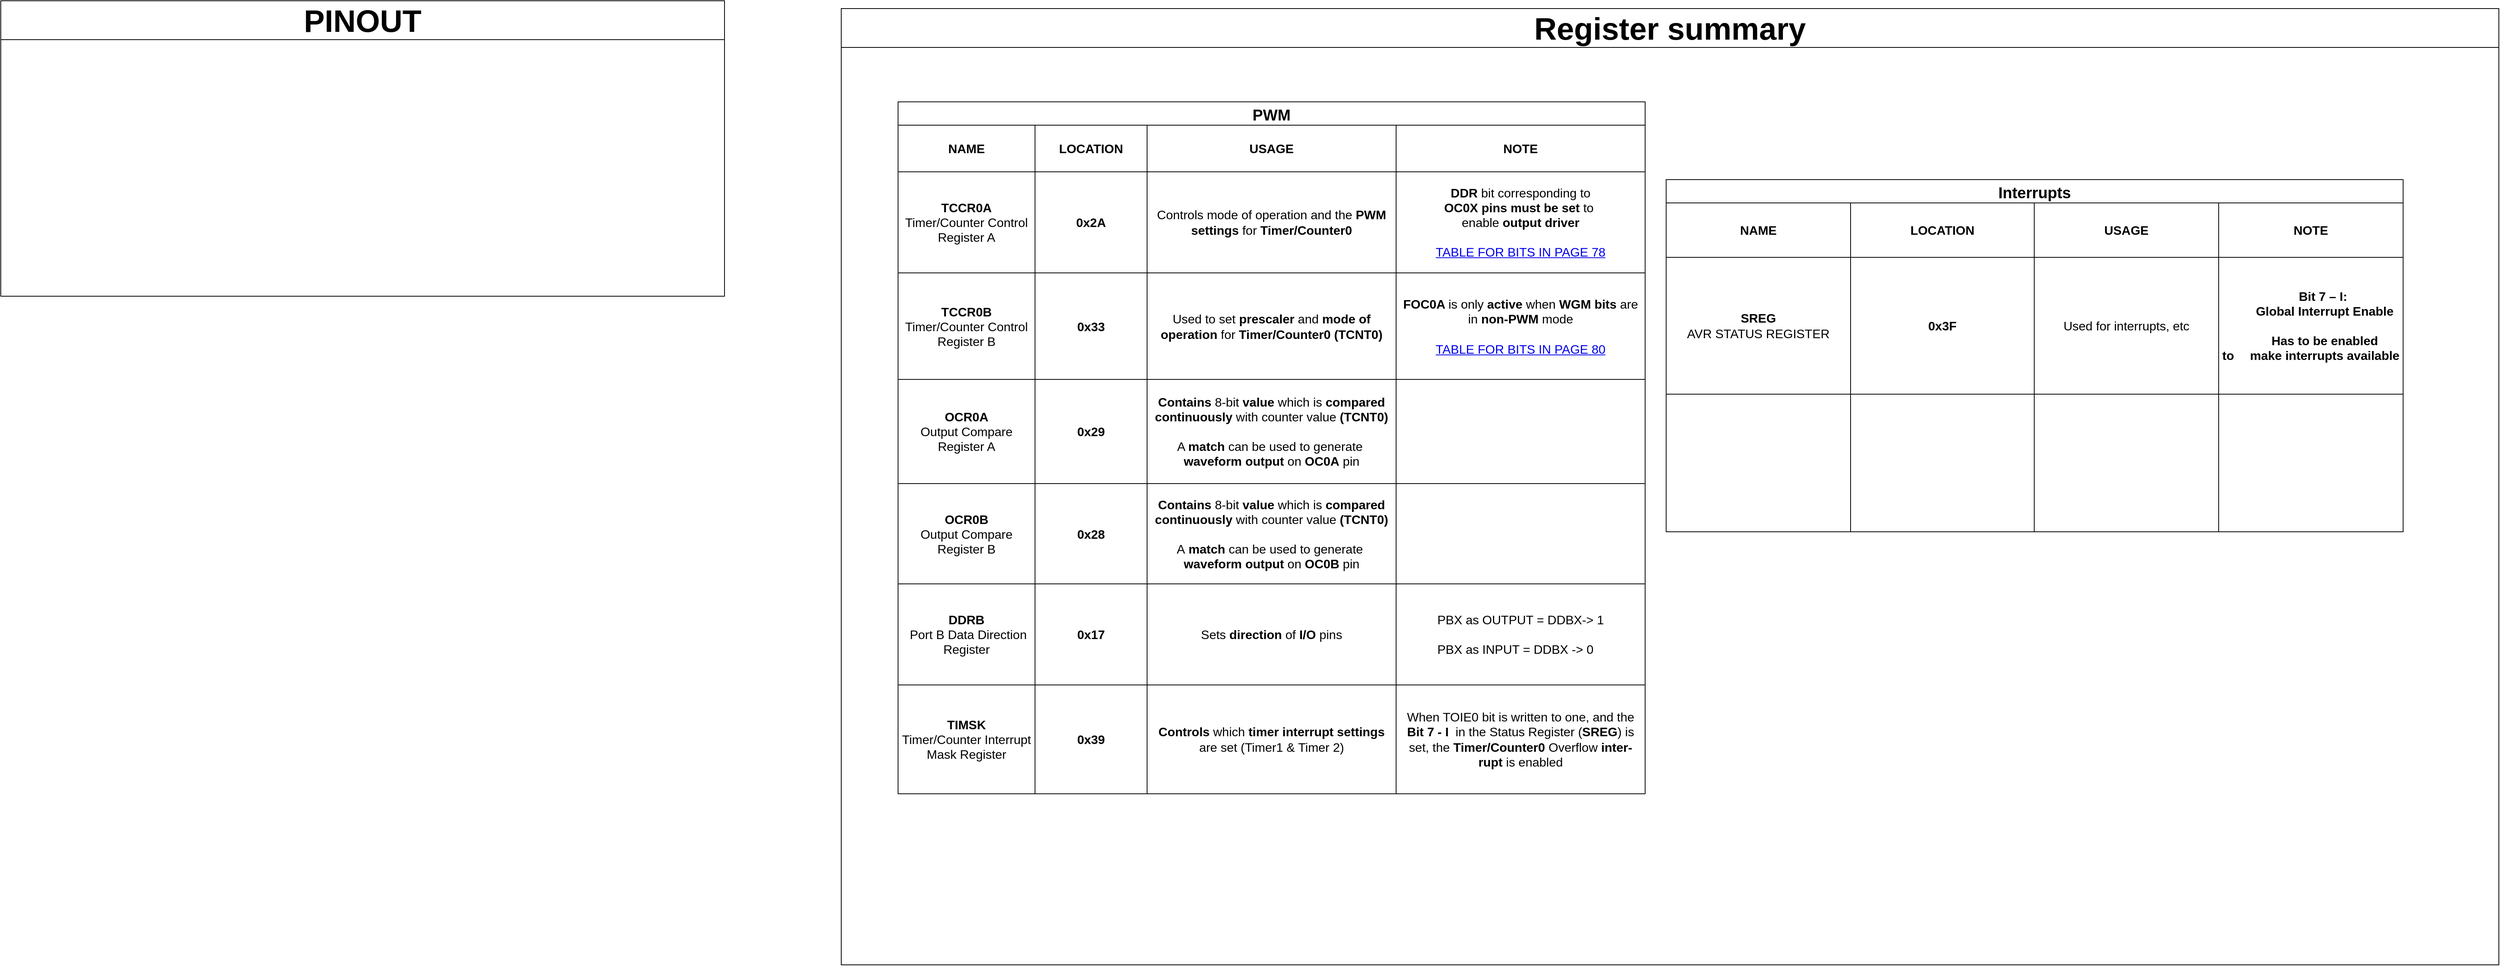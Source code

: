<mxfile version="24.2.5" type="device">
  <diagram name="Page-1" id="a0jS4JNtIEDPP44BJB1p">
    <mxGraphModel dx="4435" dy="2210" grid="1" gridSize="10" guides="1" tooltips="1" connect="1" arrows="1" fold="1" page="1" pageScale="1" pageWidth="850" pageHeight="1100" math="0" shadow="0">
      <root>
        <mxCell id="0" />
        <mxCell id="1" parent="0" />
        <mxCell id="2vZpRQyD-bLTWdRBU0NQ-22" value="&lt;font style=&quot;font-size: 40px;&quot;&gt;PINOUT&lt;/font&gt;" style="swimlane;whiteSpace=wrap;html=1;startSize=50;" parent="1" vertex="1">
          <mxGeometry x="-760" y="270" width="930" height="380" as="geometry" />
        </mxCell>
        <mxCell id="2vZpRQyD-bLTWdRBU0NQ-23" value="" style="shape=image;verticalLabelPosition=bottom;labelBackgroundColor=default;verticalAlign=top;aspect=fixed;imageAspect=0;image=https://www.elprocus.com/wp-content/uploads/ATtiny85-Pin-Diagram.jpg;" parent="2vZpRQyD-bLTWdRBU0NQ-22" vertex="1">
          <mxGeometry x="590" y="99.5" width="256" height="201" as="geometry" />
        </mxCell>
        <mxCell id="2vZpRQyD-bLTWdRBU0NQ-24" value="" style="shape=image;verticalLabelPosition=bottom;labelBackgroundColor=default;verticalAlign=top;aspect=fixed;imageAspect=0;image=https://components101.com/sites/default/files/component_pin/ATtiny85-Pinout.png;strokeColor=#EEFF00;" parent="2vZpRQyD-bLTWdRBU0NQ-22" vertex="1">
          <mxGeometry x="40" y="70" width="518.52" height="280" as="geometry" />
        </mxCell>
        <mxCell id="DaB2HIIciBybmPQQ-fFW-1" value="&lt;span style=&quot;font-size: 40px;&quot;&gt;Register summary&lt;/span&gt;" style="swimlane;whiteSpace=wrap;html=1;startSize=50;" parent="1" vertex="1">
          <mxGeometry x="320" y="280" width="2130" height="1230" as="geometry" />
        </mxCell>
        <mxCell id="DaB2HIIciBybmPQQ-fFW-2" value="PWM" style="shape=table;startSize=30;container=1;collapsible=0;childLayout=tableLayout;strokeColor=default;fontSize=20;fontStyle=1;" parent="DaB2HIIciBybmPQQ-fFW-1" vertex="1">
          <mxGeometry x="73" y="120" width="960" height="890" as="geometry" />
        </mxCell>
        <mxCell id="KDzA6Qns6IpdS28s758T-21" style="shape=tableRow;horizontal=0;startSize=0;swimlaneHead=0;swimlaneBody=0;strokeColor=inherit;top=0;left=0;bottom=0;right=0;collapsible=0;dropTarget=0;fillColor=none;points=[[0,0.5],[1,0.5]];portConstraint=eastwest;fontSize=16;" vertex="1" parent="DaB2HIIciBybmPQQ-fFW-2">
          <mxGeometry y="30" width="960" height="60" as="geometry" />
        </mxCell>
        <mxCell id="KDzA6Qns6IpdS28s758T-22" value="&lt;b&gt;NAME&lt;/b&gt;" style="shape=partialRectangle;html=1;whiteSpace=wrap;connectable=0;strokeColor=inherit;overflow=hidden;fillColor=none;top=0;left=0;bottom=0;right=0;pointerEvents=1;fontSize=16;" vertex="1" parent="KDzA6Qns6IpdS28s758T-21">
          <mxGeometry width="176" height="60" as="geometry">
            <mxRectangle width="176" height="60" as="alternateBounds" />
          </mxGeometry>
        </mxCell>
        <mxCell id="KDzA6Qns6IpdS28s758T-23" value="&lt;b&gt;LOCATION&lt;/b&gt;" style="shape=partialRectangle;html=1;whiteSpace=wrap;connectable=0;strokeColor=inherit;overflow=hidden;fillColor=none;top=0;left=0;bottom=0;right=0;pointerEvents=1;fontSize=16;" vertex="1" parent="KDzA6Qns6IpdS28s758T-21">
          <mxGeometry x="176" width="144" height="60" as="geometry">
            <mxRectangle width="144" height="60" as="alternateBounds" />
          </mxGeometry>
        </mxCell>
        <mxCell id="KDzA6Qns6IpdS28s758T-24" value="&lt;b&gt;USAGE&lt;/b&gt;" style="shape=partialRectangle;html=1;whiteSpace=wrap;connectable=0;strokeColor=inherit;overflow=hidden;fillColor=none;top=0;left=0;bottom=0;right=0;pointerEvents=1;fontSize=16;" vertex="1" parent="KDzA6Qns6IpdS28s758T-21">
          <mxGeometry x="320" width="320" height="60" as="geometry">
            <mxRectangle width="320" height="60" as="alternateBounds" />
          </mxGeometry>
        </mxCell>
        <mxCell id="KDzA6Qns6IpdS28s758T-45" value="&lt;b&gt;NOTE&lt;/b&gt;" style="shape=partialRectangle;html=1;whiteSpace=wrap;connectable=0;strokeColor=inherit;overflow=hidden;fillColor=none;top=0;left=0;bottom=0;right=0;pointerEvents=1;fontSize=16;" vertex="1" parent="KDzA6Qns6IpdS28s758T-21">
          <mxGeometry x="640" width="320" height="60" as="geometry">
            <mxRectangle width="320" height="60" as="alternateBounds" />
          </mxGeometry>
        </mxCell>
        <mxCell id="KDzA6Qns6IpdS28s758T-9" style="shape=tableRow;horizontal=0;startSize=0;swimlaneHead=0;swimlaneBody=0;strokeColor=inherit;top=0;left=0;bottom=0;right=0;collapsible=0;dropTarget=0;fillColor=none;points=[[0,0.5],[1,0.5]];portConstraint=eastwest;fontSize=16;" vertex="1" parent="DaB2HIIciBybmPQQ-fFW-2">
          <mxGeometry y="90" width="960" height="130" as="geometry" />
        </mxCell>
        <mxCell id="KDzA6Qns6IpdS28s758T-10" value="&lt;b&gt;TCCR0A&lt;/b&gt;&lt;div&gt;Timer/Counter Control Register A&lt;br&gt;&lt;/div&gt;" style="shape=partialRectangle;html=1;whiteSpace=wrap;connectable=0;strokeColor=inherit;overflow=hidden;fillColor=none;top=0;left=0;bottom=0;right=0;pointerEvents=1;fontSize=16;" vertex="1" parent="KDzA6Qns6IpdS28s758T-9">
          <mxGeometry width="176" height="130" as="geometry">
            <mxRectangle width="176" height="130" as="alternateBounds" />
          </mxGeometry>
        </mxCell>
        <mxCell id="KDzA6Qns6IpdS28s758T-11" value="&lt;b&gt;0x2A&lt;/b&gt;" style="shape=partialRectangle;html=1;whiteSpace=wrap;connectable=0;strokeColor=inherit;overflow=hidden;fillColor=none;top=0;left=0;bottom=0;right=0;pointerEvents=1;fontSize=16;" vertex="1" parent="KDzA6Qns6IpdS28s758T-9">
          <mxGeometry x="176" width="144" height="130" as="geometry">
            <mxRectangle width="144" height="130" as="alternateBounds" />
          </mxGeometry>
        </mxCell>
        <mxCell id="KDzA6Qns6IpdS28s758T-12" value="Controls mode of operation and the &lt;b&gt;PWM settings&lt;/b&gt; for &lt;b&gt;Timer/Counter0&lt;/b&gt;" style="shape=partialRectangle;html=1;whiteSpace=wrap;connectable=0;strokeColor=inherit;overflow=hidden;fillColor=none;top=0;left=0;bottom=0;right=0;pointerEvents=1;fontSize=16;" vertex="1" parent="KDzA6Qns6IpdS28s758T-9">
          <mxGeometry x="320" width="320" height="130" as="geometry">
            <mxRectangle width="320" height="130" as="alternateBounds" />
          </mxGeometry>
        </mxCell>
        <mxCell id="KDzA6Qns6IpdS28s758T-46" value="&lt;div&gt;&lt;b&gt;DDR &lt;/b&gt;bit corresponding to&lt;/div&gt;&lt;div&gt;&lt;b&gt;OC0X pins must be set &lt;/b&gt;to&amp;nbsp;&lt;/div&gt;&lt;div&gt;enable &lt;b&gt;output driver&lt;/b&gt;&lt;/div&gt;&lt;div&gt;&lt;b&gt;&lt;br&gt;&lt;/b&gt;&lt;/div&gt;&lt;div&gt;&lt;a href=&quot;http://ww1.microchip.com/downloads/en/DeviceDoc/Atmel-2586-AVR-8-bit-Microcontroller-ATtiny25-ATtiny45-ATtiny85_Datasheet.pdf&quot;&gt;TABLE FOR BITS IN PAGE 78&lt;/a&gt;&lt;/div&gt;" style="shape=partialRectangle;html=1;whiteSpace=wrap;connectable=0;strokeColor=inherit;overflow=hidden;fillColor=none;top=0;left=0;bottom=0;right=0;pointerEvents=1;fontSize=16;" vertex="1" parent="KDzA6Qns6IpdS28s758T-9">
          <mxGeometry x="640" width="320" height="130" as="geometry">
            <mxRectangle width="320" height="130" as="alternateBounds" />
          </mxGeometry>
        </mxCell>
        <mxCell id="DaB2HIIciBybmPQQ-fFW-3" value="" style="shape=tableRow;horizontal=0;startSize=0;swimlaneHead=0;swimlaneBody=0;strokeColor=inherit;top=0;left=0;bottom=0;right=0;collapsible=0;dropTarget=0;fillColor=none;points=[[0,0.5],[1,0.5]];portConstraint=eastwest;fontSize=16;" parent="DaB2HIIciBybmPQQ-fFW-2" vertex="1">
          <mxGeometry y="220" width="960" height="137" as="geometry" />
        </mxCell>
        <mxCell id="DaB2HIIciBybmPQQ-fFW-4" value="&lt;b&gt;TCCR0B&lt;/b&gt;&lt;div&gt;Timer/Counter Control Register B&lt;br&gt;&lt;/div&gt;" style="shape=partialRectangle;html=1;whiteSpace=wrap;connectable=0;strokeColor=inherit;overflow=hidden;fillColor=none;top=0;left=0;bottom=0;right=0;pointerEvents=1;fontSize=16;" parent="DaB2HIIciBybmPQQ-fFW-3" vertex="1">
          <mxGeometry width="176" height="137" as="geometry">
            <mxRectangle width="176" height="137" as="alternateBounds" />
          </mxGeometry>
        </mxCell>
        <mxCell id="DaB2HIIciBybmPQQ-fFW-5" value="&lt;b&gt;0x33&lt;/b&gt;" style="shape=partialRectangle;html=1;whiteSpace=wrap;connectable=0;strokeColor=inherit;overflow=hidden;fillColor=none;top=0;left=0;bottom=0;right=0;pointerEvents=1;fontSize=16;" parent="DaB2HIIciBybmPQQ-fFW-3" vertex="1">
          <mxGeometry x="176" width="144" height="137" as="geometry">
            <mxRectangle width="144" height="137" as="alternateBounds" />
          </mxGeometry>
        </mxCell>
        <mxCell id="DaB2HIIciBybmPQQ-fFW-6" value="Used to set &lt;b&gt;prescaler&lt;/b&gt; and &lt;b&gt;mode of operation&lt;/b&gt; for &lt;b&gt;Timer/Counter0 (TCNT0)&lt;/b&gt;" style="shape=partialRectangle;html=1;whiteSpace=wrap;connectable=0;strokeColor=inherit;overflow=hidden;fillColor=none;top=0;left=0;bottom=0;right=0;pointerEvents=1;fontSize=16;" parent="DaB2HIIciBybmPQQ-fFW-3" vertex="1">
          <mxGeometry x="320" width="320" height="137" as="geometry">
            <mxRectangle width="320" height="137" as="alternateBounds" />
          </mxGeometry>
        </mxCell>
        <mxCell id="KDzA6Qns6IpdS28s758T-47" value="&lt;b&gt;FOC0A &lt;/b&gt;is only &lt;b&gt;active &lt;/b&gt;when &lt;b&gt;WGM bits &lt;/b&gt;are in &lt;b&gt;non-PWM&lt;/b&gt; mode&lt;div&gt;&lt;br&gt;&lt;/div&gt;&lt;div&gt;&lt;a href=&quot;data:page/id,a0jS4JNtIEDPP44BJB1p&quot;&gt;TABLE FOR BITS IN PAGE 80&lt;/a&gt;&lt;/div&gt;" style="shape=partialRectangle;html=1;whiteSpace=wrap;connectable=0;strokeColor=inherit;overflow=hidden;fillColor=none;top=0;left=0;bottom=0;right=0;pointerEvents=1;fontSize=16;" vertex="1" parent="DaB2HIIciBybmPQQ-fFW-3">
          <mxGeometry x="640" width="320" height="137" as="geometry">
            <mxRectangle width="320" height="137" as="alternateBounds" />
          </mxGeometry>
        </mxCell>
        <mxCell id="DaB2HIIciBybmPQQ-fFW-7" value="" style="shape=tableRow;horizontal=0;startSize=0;swimlaneHead=0;swimlaneBody=0;strokeColor=inherit;top=0;left=0;bottom=0;right=0;collapsible=0;dropTarget=0;fillColor=none;points=[[0,0.5],[1,0.5]];portConstraint=eastwest;fontSize=16;" parent="DaB2HIIciBybmPQQ-fFW-2" vertex="1">
          <mxGeometry y="357" width="960" height="134" as="geometry" />
        </mxCell>
        <mxCell id="DaB2HIIciBybmPQQ-fFW-8" value="&lt;b&gt;OCR0&lt;span style=&quot;background-color: initial;&quot;&gt;A&lt;/span&gt;&lt;/b&gt;&lt;div&gt;&lt;span style=&quot;background-color: initial;&quot;&gt;Output Compare Register A&lt;br&gt;&lt;/span&gt;&lt;/div&gt;" style="shape=partialRectangle;html=1;whiteSpace=wrap;connectable=0;strokeColor=inherit;overflow=hidden;fillColor=none;top=0;left=0;bottom=0;right=0;pointerEvents=1;fontSize=16;" parent="DaB2HIIciBybmPQQ-fFW-7" vertex="1">
          <mxGeometry width="176" height="134" as="geometry">
            <mxRectangle width="176" height="134" as="alternateBounds" />
          </mxGeometry>
        </mxCell>
        <mxCell id="DaB2HIIciBybmPQQ-fFW-9" value="&lt;b&gt;0x29&lt;/b&gt;" style="shape=partialRectangle;html=1;whiteSpace=wrap;connectable=0;strokeColor=inherit;overflow=hidden;fillColor=none;top=0;left=0;bottom=0;right=0;pointerEvents=1;fontSize=16;" parent="DaB2HIIciBybmPQQ-fFW-7" vertex="1">
          <mxGeometry x="176" width="144" height="134" as="geometry">
            <mxRectangle width="144" height="134" as="alternateBounds" />
          </mxGeometry>
        </mxCell>
        <mxCell id="DaB2HIIciBybmPQQ-fFW-10" value="&lt;b&gt;Contains &lt;/b&gt;8-bit &lt;b&gt;value&lt;/b&gt; which is &lt;b&gt;compared continuously&lt;/b&gt; with counter value &lt;b&gt;(TCNT0)&lt;/b&gt;&lt;div&gt;&lt;b&gt;&lt;br&gt;&lt;/b&gt;&lt;/div&gt;&lt;div&gt;A &lt;b&gt;match &lt;/b&gt;can be used to generate&amp;nbsp;&lt;/div&gt;&lt;div&gt;&lt;b&gt;waveform output&lt;/b&gt; on &lt;b&gt;OC0A&lt;/b&gt; pin&lt;br&gt;&lt;/div&gt;" style="shape=partialRectangle;html=1;whiteSpace=wrap;connectable=0;strokeColor=inherit;overflow=hidden;fillColor=none;top=0;left=0;bottom=0;right=0;pointerEvents=1;fontSize=16;" parent="DaB2HIIciBybmPQQ-fFW-7" vertex="1">
          <mxGeometry x="320" width="320" height="134" as="geometry">
            <mxRectangle width="320" height="134" as="alternateBounds" />
          </mxGeometry>
        </mxCell>
        <mxCell id="KDzA6Qns6IpdS28s758T-48" style="shape=partialRectangle;html=1;whiteSpace=wrap;connectable=0;strokeColor=inherit;overflow=hidden;fillColor=none;top=0;left=0;bottom=0;right=0;pointerEvents=1;fontSize=16;" vertex="1" parent="DaB2HIIciBybmPQQ-fFW-7">
          <mxGeometry x="640" width="320" height="134" as="geometry">
            <mxRectangle width="320" height="134" as="alternateBounds" />
          </mxGeometry>
        </mxCell>
        <mxCell id="DaB2HIIciBybmPQQ-fFW-11" value="" style="shape=tableRow;horizontal=0;startSize=0;swimlaneHead=0;swimlaneBody=0;strokeColor=inherit;top=0;left=0;bottom=0;right=0;collapsible=0;dropTarget=0;fillColor=none;points=[[0,0.5],[1,0.5]];portConstraint=eastwest;fontSize=16;" parent="DaB2HIIciBybmPQQ-fFW-2" vertex="1">
          <mxGeometry y="491" width="960" height="129" as="geometry" />
        </mxCell>
        <mxCell id="DaB2HIIciBybmPQQ-fFW-12" value="&lt;b&gt;OCR0B&lt;/b&gt;&lt;div&gt;Output Compare Register B&lt;b&gt;&lt;br&gt;&lt;/b&gt;&lt;/div&gt;" style="shape=partialRectangle;html=1;whiteSpace=wrap;connectable=0;strokeColor=inherit;overflow=hidden;fillColor=none;top=0;left=0;bottom=0;right=0;pointerEvents=1;fontSize=16;" parent="DaB2HIIciBybmPQQ-fFW-11" vertex="1">
          <mxGeometry width="176" height="129" as="geometry">
            <mxRectangle width="176" height="129" as="alternateBounds" />
          </mxGeometry>
        </mxCell>
        <mxCell id="DaB2HIIciBybmPQQ-fFW-13" value="&lt;b&gt;0x28&lt;/b&gt;" style="shape=partialRectangle;html=1;whiteSpace=wrap;connectable=0;strokeColor=inherit;overflow=hidden;fillColor=none;top=0;left=0;bottom=0;right=0;pointerEvents=1;fontSize=16;" parent="DaB2HIIciBybmPQQ-fFW-11" vertex="1">
          <mxGeometry x="176" width="144" height="129" as="geometry">
            <mxRectangle width="144" height="129" as="alternateBounds" />
          </mxGeometry>
        </mxCell>
        <mxCell id="DaB2HIIciBybmPQQ-fFW-14" value="&lt;b&gt;Contains&amp;nbsp;&lt;/b&gt;8-bit&amp;nbsp;&lt;b&gt;value&lt;/b&gt;&amp;nbsp;which is&amp;nbsp;&lt;b&gt;compared continuously&lt;/b&gt;&amp;nbsp;with counter value&amp;nbsp;&lt;b&gt;(TCNT0)&lt;/b&gt;&lt;div&gt;&lt;b&gt;&lt;br&gt;&lt;/b&gt;&lt;/div&gt;&lt;div&gt;A&amp;nbsp;&lt;b&gt;match&amp;nbsp;&lt;/b&gt;can be used to generate&amp;nbsp;&lt;/div&gt;&lt;div&gt;&lt;b&gt;waveform output&lt;/b&gt;&amp;nbsp;on&amp;nbsp;&lt;b&gt;OC0B&lt;/b&gt;&amp;nbsp;pin&lt;/div&gt;" style="shape=partialRectangle;html=1;whiteSpace=wrap;connectable=0;strokeColor=inherit;overflow=hidden;fillColor=none;top=0;left=0;bottom=0;right=0;pointerEvents=1;fontSize=16;" parent="DaB2HIIciBybmPQQ-fFW-11" vertex="1">
          <mxGeometry x="320" width="320" height="129" as="geometry">
            <mxRectangle width="320" height="129" as="alternateBounds" />
          </mxGeometry>
        </mxCell>
        <mxCell id="KDzA6Qns6IpdS28s758T-49" style="shape=partialRectangle;html=1;whiteSpace=wrap;connectable=0;strokeColor=inherit;overflow=hidden;fillColor=none;top=0;left=0;bottom=0;right=0;pointerEvents=1;fontSize=16;" vertex="1" parent="DaB2HIIciBybmPQQ-fFW-11">
          <mxGeometry x="640" width="320" height="129" as="geometry">
            <mxRectangle width="320" height="129" as="alternateBounds" />
          </mxGeometry>
        </mxCell>
        <mxCell id="KDzA6Qns6IpdS28s758T-17" style="shape=tableRow;horizontal=0;startSize=0;swimlaneHead=0;swimlaneBody=0;strokeColor=inherit;top=0;left=0;bottom=0;right=0;collapsible=0;dropTarget=0;fillColor=none;points=[[0,0.5],[1,0.5]];portConstraint=eastwest;fontSize=16;" vertex="1" parent="DaB2HIIciBybmPQQ-fFW-2">
          <mxGeometry y="620" width="960" height="130" as="geometry" />
        </mxCell>
        <mxCell id="KDzA6Qns6IpdS28s758T-18" value="&lt;b&gt;DDRB&lt;/b&gt;&lt;div&gt;&amp;nbsp;Port B Data Direction Register&lt;br&gt;&lt;/div&gt;" style="shape=partialRectangle;html=1;whiteSpace=wrap;connectable=0;strokeColor=inherit;overflow=hidden;fillColor=none;top=0;left=0;bottom=0;right=0;pointerEvents=1;fontSize=16;" vertex="1" parent="KDzA6Qns6IpdS28s758T-17">
          <mxGeometry width="176" height="130" as="geometry">
            <mxRectangle width="176" height="130" as="alternateBounds" />
          </mxGeometry>
        </mxCell>
        <mxCell id="KDzA6Qns6IpdS28s758T-19" value="&lt;b&gt;0x17&lt;/b&gt;" style="shape=partialRectangle;html=1;whiteSpace=wrap;connectable=0;strokeColor=inherit;overflow=hidden;fillColor=none;top=0;left=0;bottom=0;right=0;pointerEvents=1;fontSize=16;" vertex="1" parent="KDzA6Qns6IpdS28s758T-17">
          <mxGeometry x="176" width="144" height="130" as="geometry">
            <mxRectangle width="144" height="130" as="alternateBounds" />
          </mxGeometry>
        </mxCell>
        <mxCell id="KDzA6Qns6IpdS28s758T-20" value="Sets &lt;b&gt;direction &lt;/b&gt;of &lt;b&gt;I/O&lt;/b&gt; pins" style="shape=partialRectangle;html=1;whiteSpace=wrap;connectable=0;strokeColor=inherit;overflow=hidden;fillColor=none;top=0;left=0;bottom=0;right=0;pointerEvents=1;fontSize=16;" vertex="1" parent="KDzA6Qns6IpdS28s758T-17">
          <mxGeometry x="320" width="320" height="130" as="geometry">
            <mxRectangle width="320" height="130" as="alternateBounds" />
          </mxGeometry>
        </mxCell>
        <mxCell id="KDzA6Qns6IpdS28s758T-50" value="&lt;div style=&quot;text-align: left;&quot;&gt;&lt;span style=&quot;background-color: initial;&quot;&gt;PBX as OUTPUT = DDBX-&amp;gt; 1&lt;/span&gt;&lt;/div&gt;&lt;div style=&quot;text-align: left;&quot;&gt;&lt;span style=&quot;background-color: initial;&quot;&gt;&lt;br&gt;&lt;/span&gt;&lt;/div&gt;&lt;div style=&quot;text-align: left;&quot;&gt;PBX as INPUT = DDBX -&amp;gt; 0&lt;br&gt;&lt;/div&gt;" style="shape=partialRectangle;html=1;whiteSpace=wrap;connectable=0;strokeColor=inherit;overflow=hidden;fillColor=none;top=0;left=0;bottom=0;right=0;pointerEvents=1;fontSize=16;" vertex="1" parent="KDzA6Qns6IpdS28s758T-17">
          <mxGeometry x="640" width="320" height="130" as="geometry">
            <mxRectangle width="320" height="130" as="alternateBounds" />
          </mxGeometry>
        </mxCell>
        <mxCell id="KDzA6Qns6IpdS28s758T-13" style="shape=tableRow;horizontal=0;startSize=0;swimlaneHead=0;swimlaneBody=0;strokeColor=inherit;top=0;left=0;bottom=0;right=0;collapsible=0;dropTarget=0;fillColor=none;points=[[0,0.5],[1,0.5]];portConstraint=eastwest;fontSize=16;" vertex="1" parent="DaB2HIIciBybmPQQ-fFW-2">
          <mxGeometry y="750" width="960" height="140" as="geometry" />
        </mxCell>
        <mxCell id="KDzA6Qns6IpdS28s758T-14" value="&lt;b&gt;TIMSK&lt;/b&gt;&lt;div&gt;Timer/Counter Interrupt Mask Register&lt;br&gt;&lt;/div&gt;" style="shape=partialRectangle;html=1;whiteSpace=wrap;connectable=0;strokeColor=inherit;overflow=hidden;fillColor=none;top=0;left=0;bottom=0;right=0;pointerEvents=1;fontSize=16;" vertex="1" parent="KDzA6Qns6IpdS28s758T-13">
          <mxGeometry width="176" height="140" as="geometry">
            <mxRectangle width="176" height="140" as="alternateBounds" />
          </mxGeometry>
        </mxCell>
        <mxCell id="KDzA6Qns6IpdS28s758T-15" value="&lt;b&gt;0x39&lt;/b&gt;" style="shape=partialRectangle;html=1;whiteSpace=wrap;connectable=0;strokeColor=inherit;overflow=hidden;fillColor=none;top=0;left=0;bottom=0;right=0;pointerEvents=1;fontSize=16;" vertex="1" parent="KDzA6Qns6IpdS28s758T-13">
          <mxGeometry x="176" width="144" height="140" as="geometry">
            <mxRectangle width="144" height="140" as="alternateBounds" />
          </mxGeometry>
        </mxCell>
        <mxCell id="KDzA6Qns6IpdS28s758T-16" value="&lt;b&gt;Controls &lt;/b&gt;which &lt;b&gt;timer interrupt settings &lt;/b&gt;are set (Timer1 &amp;amp; Timer 2)" style="shape=partialRectangle;html=1;whiteSpace=wrap;connectable=0;strokeColor=inherit;overflow=hidden;fillColor=none;top=0;left=0;bottom=0;right=0;pointerEvents=1;fontSize=16;" vertex="1" parent="KDzA6Qns6IpdS28s758T-13">
          <mxGeometry x="320" width="320" height="140" as="geometry">
            <mxRectangle width="320" height="140" as="alternateBounds" />
          </mxGeometry>
        </mxCell>
        <mxCell id="KDzA6Qns6IpdS28s758T-51" value="When TOIE0 bit is written to one, and the &lt;b&gt;Bit&lt;/b&gt;&amp;nbsp;&lt;b&gt;7 - I&lt;/b&gt;&amp;nbsp; in the Status Register (&lt;b&gt;SREG&lt;/b&gt;) is set,&amp;nbsp;&lt;span style=&quot;background-color: initial;&quot;&gt;the &lt;b&gt;Timer/Counter0&lt;/b&gt; Overflow &lt;b&gt;inter-&lt;/b&gt;&lt;/span&gt;&lt;div&gt;&lt;b&gt;rupt&lt;/b&gt; is enabled&lt;/div&gt;" style="shape=partialRectangle;html=1;whiteSpace=wrap;connectable=0;strokeColor=inherit;overflow=hidden;fillColor=none;top=0;left=0;bottom=0;right=0;pointerEvents=1;fontSize=16;" vertex="1" parent="KDzA6Qns6IpdS28s758T-13">
          <mxGeometry x="640" width="320" height="140" as="geometry">
            <mxRectangle width="320" height="140" as="alternateBounds" />
          </mxGeometry>
        </mxCell>
        <mxCell id="KDzA6Qns6IpdS28s758T-25" value="Interrupts" style="shape=table;startSize=30;container=1;collapsible=0;childLayout=tableLayout;strokeColor=default;fontSize=20;fontStyle=1" vertex="1" parent="DaB2HIIciBybmPQQ-fFW-1">
          <mxGeometry x="1060" y="220" width="947" height="453" as="geometry" />
        </mxCell>
        <mxCell id="KDzA6Qns6IpdS28s758T-26" value="" style="shape=tableRow;horizontal=0;startSize=0;swimlaneHead=0;swimlaneBody=0;strokeColor=inherit;top=0;left=0;bottom=0;right=0;collapsible=0;dropTarget=0;fillColor=none;points=[[0,0.5],[1,0.5]];portConstraint=eastwest;fontSize=16;" vertex="1" parent="KDzA6Qns6IpdS28s758T-25">
          <mxGeometry y="30" width="947" height="70" as="geometry" />
        </mxCell>
        <mxCell id="KDzA6Qns6IpdS28s758T-27" value="&lt;b&gt;NAME&lt;/b&gt;" style="shape=partialRectangle;html=1;whiteSpace=wrap;connectable=0;strokeColor=inherit;overflow=hidden;fillColor=none;top=0;left=0;bottom=0;right=0;pointerEvents=1;fontSize=16;" vertex="1" parent="KDzA6Qns6IpdS28s758T-26">
          <mxGeometry width="237" height="70" as="geometry">
            <mxRectangle width="237" height="70" as="alternateBounds" />
          </mxGeometry>
        </mxCell>
        <mxCell id="KDzA6Qns6IpdS28s758T-28" value="&lt;b&gt;LOCATION&lt;/b&gt;" style="shape=partialRectangle;html=1;whiteSpace=wrap;connectable=0;strokeColor=inherit;overflow=hidden;fillColor=none;top=0;left=0;bottom=0;right=0;pointerEvents=1;fontSize=16;" vertex="1" parent="KDzA6Qns6IpdS28s758T-26">
          <mxGeometry x="237" width="236" height="70" as="geometry">
            <mxRectangle width="236" height="70" as="alternateBounds" />
          </mxGeometry>
        </mxCell>
        <mxCell id="KDzA6Qns6IpdS28s758T-29" value="&lt;b&gt;USAGE&lt;/b&gt;" style="shape=partialRectangle;html=1;whiteSpace=wrap;connectable=0;strokeColor=inherit;overflow=hidden;fillColor=none;top=0;left=0;bottom=0;right=0;pointerEvents=1;fontSize=16;" vertex="1" parent="KDzA6Qns6IpdS28s758T-26">
          <mxGeometry x="473" width="237" height="70" as="geometry">
            <mxRectangle width="237" height="70" as="alternateBounds" />
          </mxGeometry>
        </mxCell>
        <mxCell id="KDzA6Qns6IpdS28s758T-41" value="&lt;b&gt;NOTE&lt;/b&gt;" style="shape=partialRectangle;html=1;whiteSpace=wrap;connectable=0;strokeColor=inherit;overflow=hidden;fillColor=none;top=0;left=0;bottom=0;right=0;pointerEvents=1;fontSize=16;" vertex="1" parent="KDzA6Qns6IpdS28s758T-26">
          <mxGeometry x="710" width="237" height="70" as="geometry">
            <mxRectangle width="237" height="70" as="alternateBounds" />
          </mxGeometry>
        </mxCell>
        <mxCell id="KDzA6Qns6IpdS28s758T-30" value="" style="shape=tableRow;horizontal=0;startSize=0;swimlaneHead=0;swimlaneBody=0;strokeColor=inherit;top=0;left=0;bottom=0;right=0;collapsible=0;dropTarget=0;fillColor=none;points=[[0,0.5],[1,0.5]];portConstraint=eastwest;fontSize=16;" vertex="1" parent="KDzA6Qns6IpdS28s758T-25">
          <mxGeometry y="100" width="947" height="176" as="geometry" />
        </mxCell>
        <mxCell id="KDzA6Qns6IpdS28s758T-31" value="&lt;b&gt;SREG&lt;/b&gt;&lt;div&gt;AVR STATUS REGISTER&lt;b&gt;&lt;br&gt;&lt;/b&gt;&lt;/div&gt;" style="shape=partialRectangle;html=1;whiteSpace=wrap;connectable=0;strokeColor=inherit;overflow=hidden;fillColor=none;top=0;left=0;bottom=0;right=0;pointerEvents=1;fontSize=16;" vertex="1" parent="KDzA6Qns6IpdS28s758T-30">
          <mxGeometry width="237" height="176" as="geometry">
            <mxRectangle width="237" height="176" as="alternateBounds" />
          </mxGeometry>
        </mxCell>
        <mxCell id="KDzA6Qns6IpdS28s758T-32" value="&lt;b&gt;0x3F&lt;/b&gt;" style="shape=partialRectangle;html=1;whiteSpace=wrap;connectable=0;strokeColor=inherit;overflow=hidden;fillColor=none;top=0;left=0;bottom=0;right=0;pointerEvents=1;fontSize=16;" vertex="1" parent="KDzA6Qns6IpdS28s758T-30">
          <mxGeometry x="237" width="236" height="176" as="geometry">
            <mxRectangle width="236" height="176" as="alternateBounds" />
          </mxGeometry>
        </mxCell>
        <mxCell id="KDzA6Qns6IpdS28s758T-33" value="Used for interrupts, etc" style="shape=partialRectangle;html=1;whiteSpace=wrap;connectable=0;strokeColor=inherit;overflow=hidden;fillColor=none;top=0;left=0;bottom=0;right=0;pointerEvents=1;fontSize=16;" vertex="1" parent="KDzA6Qns6IpdS28s758T-30">
          <mxGeometry x="473" width="237" height="176" as="geometry">
            <mxRectangle width="237" height="176" as="alternateBounds" />
          </mxGeometry>
        </mxCell>
        <mxCell id="KDzA6Qns6IpdS28s758T-42" value="&lt;div style=&quot;&quot;&gt;&lt;div&gt;&lt;span style=&quot;background-color: initial;&quot;&gt;&lt;b&gt;&lt;span style=&quot;white-space: pre;&quot;&gt;&#x9;&lt;/span&gt;Bit 7 – I:&amp;nbsp;&lt;/b&gt;&lt;/span&gt;&lt;/div&gt;&lt;div&gt;&lt;b style=&quot;background-color: initial;&quot;&gt;&lt;span style=&quot;white-space: pre;&quot;&gt;&#x9;&lt;/span&gt;Global Interrupt Enable&lt;/b&gt;&lt;/div&gt;&lt;div&gt;&lt;b&gt;&lt;br&gt;&lt;/b&gt;&lt;/div&gt;&lt;div&gt;&lt;b&gt;&lt;span style=&quot;white-space: pre;&quot;&gt;&#x9;&lt;/span&gt;Has to be enabled to&amp;nbsp;&lt;span style=&quot;white-space: pre;&quot;&gt;&#x9;&lt;/span&gt;make interrupts available&lt;/b&gt;&lt;/div&gt;&lt;/div&gt;" style="shape=partialRectangle;html=1;whiteSpace=wrap;connectable=0;strokeColor=inherit;overflow=hidden;fillColor=none;top=0;left=0;bottom=0;right=0;pointerEvents=1;fontSize=16;align=center;" vertex="1" parent="KDzA6Qns6IpdS28s758T-30">
          <mxGeometry x="710" width="237" height="176" as="geometry">
            <mxRectangle width="237" height="176" as="alternateBounds" />
          </mxGeometry>
        </mxCell>
        <mxCell id="KDzA6Qns6IpdS28s758T-34" value="" style="shape=tableRow;horizontal=0;startSize=0;swimlaneHead=0;swimlaneBody=0;strokeColor=inherit;top=0;left=0;bottom=0;right=0;collapsible=0;dropTarget=0;fillColor=none;points=[[0,0.5],[1,0.5]];portConstraint=eastwest;fontSize=16;" vertex="1" parent="KDzA6Qns6IpdS28s758T-25">
          <mxGeometry y="276" width="947" height="177" as="geometry" />
        </mxCell>
        <mxCell id="KDzA6Qns6IpdS28s758T-35" value="" style="shape=partialRectangle;html=1;whiteSpace=wrap;connectable=0;strokeColor=inherit;overflow=hidden;fillColor=none;top=0;left=0;bottom=0;right=0;pointerEvents=1;fontSize=16;" vertex="1" parent="KDzA6Qns6IpdS28s758T-34">
          <mxGeometry width="237" height="177" as="geometry">
            <mxRectangle width="237" height="177" as="alternateBounds" />
          </mxGeometry>
        </mxCell>
        <mxCell id="KDzA6Qns6IpdS28s758T-36" value="" style="shape=partialRectangle;html=1;whiteSpace=wrap;connectable=0;strokeColor=inherit;overflow=hidden;fillColor=none;top=0;left=0;bottom=0;right=0;pointerEvents=1;fontSize=16;" vertex="1" parent="KDzA6Qns6IpdS28s758T-34">
          <mxGeometry x="237" width="236" height="177" as="geometry">
            <mxRectangle width="236" height="177" as="alternateBounds" />
          </mxGeometry>
        </mxCell>
        <mxCell id="KDzA6Qns6IpdS28s758T-37" value="" style="shape=partialRectangle;html=1;whiteSpace=wrap;connectable=0;strokeColor=inherit;overflow=hidden;fillColor=none;top=0;left=0;bottom=0;right=0;pointerEvents=1;fontSize=16;" vertex="1" parent="KDzA6Qns6IpdS28s758T-34">
          <mxGeometry x="473" width="237" height="177" as="geometry">
            <mxRectangle width="237" height="177" as="alternateBounds" />
          </mxGeometry>
        </mxCell>
        <mxCell id="KDzA6Qns6IpdS28s758T-43" style="shape=partialRectangle;html=1;whiteSpace=wrap;connectable=0;strokeColor=inherit;overflow=hidden;fillColor=none;top=0;left=0;bottom=0;right=0;pointerEvents=1;fontSize=16;" vertex="1" parent="KDzA6Qns6IpdS28s758T-34">
          <mxGeometry x="710" width="237" height="177" as="geometry">
            <mxRectangle width="237" height="177" as="alternateBounds" />
          </mxGeometry>
        </mxCell>
      </root>
    </mxGraphModel>
  </diagram>
</mxfile>
